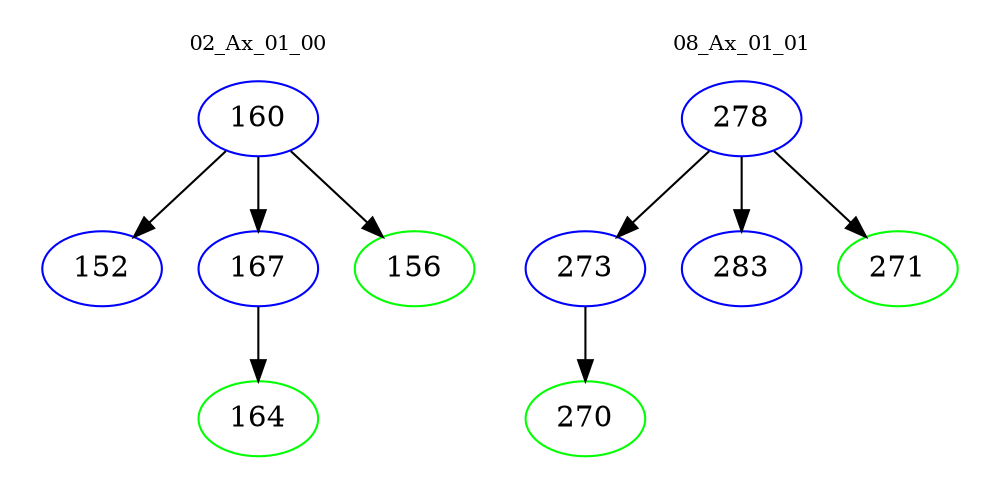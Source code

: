 digraph{
subgraph cluster_0 {
color = white
label = "02_Ax_01_00";
fontsize=10;
T0_160 [label="160", color="blue"]
T0_160 -> T0_152 [color="black"]
T0_152 [label="152", color="blue"]
T0_160 -> T0_167 [color="black"]
T0_167 [label="167", color="blue"]
T0_167 -> T0_164 [color="black"]
T0_164 [label="164", color="green"]
T0_160 -> T0_156 [color="black"]
T0_156 [label="156", color="green"]
}
subgraph cluster_1 {
color = white
label = "08_Ax_01_01";
fontsize=10;
T1_278 [label="278", color="blue"]
T1_278 -> T1_273 [color="black"]
T1_273 [label="273", color="blue"]
T1_273 -> T1_270 [color="black"]
T1_270 [label="270", color="green"]
T1_278 -> T1_283 [color="black"]
T1_283 [label="283", color="blue"]
T1_278 -> T1_271 [color="black"]
T1_271 [label="271", color="green"]
}
}
